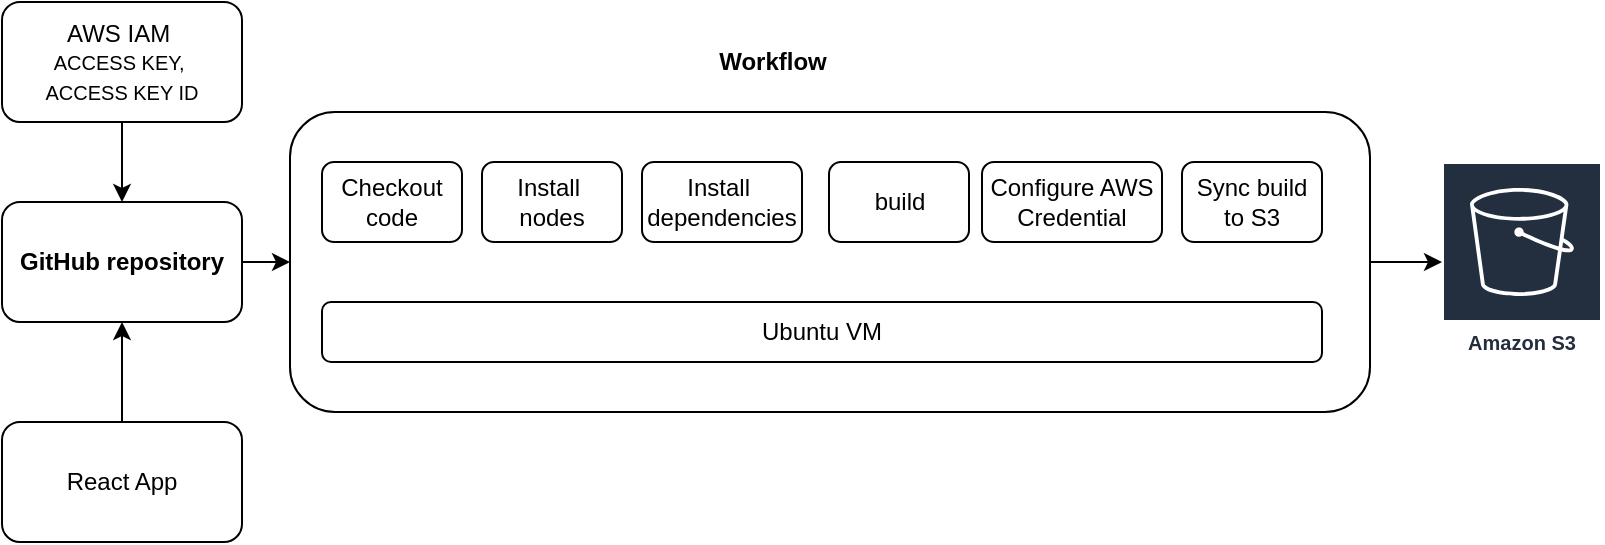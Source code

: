 <mxfile version="27.1.6">
  <diagram name="Page-1" id="J5-rP4-cnS5GMUFK8XIb">
    <mxGraphModel dx="872" dy="507" grid="1" gridSize="10" guides="1" tooltips="1" connect="1" arrows="1" fold="1" page="1" pageScale="1" pageWidth="827" pageHeight="1169" math="0" shadow="0">
      <root>
        <mxCell id="0" />
        <mxCell id="1" parent="0" />
        <mxCell id="shD59XOMQyAVOaGfIXMx-22" value="" style="edgeStyle=orthogonalEdgeStyle;rounded=0;orthogonalLoop=1;jettySize=auto;html=1;" edge="1" parent="1" source="shD59XOMQyAVOaGfIXMx-2" target="shD59XOMQyAVOaGfIXMx-18">
          <mxGeometry relative="1" as="geometry" />
        </mxCell>
        <mxCell id="shD59XOMQyAVOaGfIXMx-2" value="&lt;b&gt;GitHub repository&lt;/b&gt;" style="rounded=1;whiteSpace=wrap;html=1;" vertex="1" parent="1">
          <mxGeometry y="200" width="120" height="60" as="geometry" />
        </mxCell>
        <mxCell id="shD59XOMQyAVOaGfIXMx-6" style="edgeStyle=orthogonalEdgeStyle;rounded=0;orthogonalLoop=1;jettySize=auto;html=1;exitX=0.5;exitY=0;exitDx=0;exitDy=0;entryX=0.5;entryY=1;entryDx=0;entryDy=0;" edge="1" parent="1" source="shD59XOMQyAVOaGfIXMx-3" target="shD59XOMQyAVOaGfIXMx-2">
          <mxGeometry relative="1" as="geometry" />
        </mxCell>
        <mxCell id="shD59XOMQyAVOaGfIXMx-3" value="React App" style="rounded=1;whiteSpace=wrap;html=1;" vertex="1" parent="1">
          <mxGeometry y="310" width="120" height="60" as="geometry" />
        </mxCell>
        <mxCell id="shD59XOMQyAVOaGfIXMx-7" value="" style="edgeStyle=orthogonalEdgeStyle;rounded=0;orthogonalLoop=1;jettySize=auto;html=1;" edge="1" parent="1" source="shD59XOMQyAVOaGfIXMx-4" target="shD59XOMQyAVOaGfIXMx-2">
          <mxGeometry relative="1" as="geometry" />
        </mxCell>
        <mxCell id="shD59XOMQyAVOaGfIXMx-4" value="AWS IAM&amp;nbsp;&lt;div&gt;&lt;font style=&quot;font-size: 10px;&quot;&gt;ACCESS KEY,&amp;nbsp;&lt;/font&gt;&lt;/div&gt;&lt;div&gt;&lt;font style=&quot;font-size: 10px;&quot;&gt;ACCESS KEY ID&lt;/font&gt;&lt;/div&gt;" style="rounded=1;whiteSpace=wrap;html=1;" vertex="1" parent="1">
          <mxGeometry y="100" width="120" height="60" as="geometry" />
        </mxCell>
        <mxCell id="shD59XOMQyAVOaGfIXMx-8" value="Checkout code" style="rounded=1;whiteSpace=wrap;html=1;" vertex="1" parent="1">
          <mxGeometry x="160" y="180" width="70" height="40" as="geometry" />
        </mxCell>
        <mxCell id="shD59XOMQyAVOaGfIXMx-13" value="Install&amp;nbsp;&lt;div&gt;nodes&lt;/div&gt;" style="rounded=1;whiteSpace=wrap;html=1;" vertex="1" parent="1">
          <mxGeometry x="240" y="180" width="70" height="40" as="geometry" />
        </mxCell>
        <mxCell id="shD59XOMQyAVOaGfIXMx-14" value="Install&amp;nbsp;&lt;div&gt;dependencies&lt;/div&gt;" style="rounded=1;whiteSpace=wrap;html=1;" vertex="1" parent="1">
          <mxGeometry x="320" y="180" width="80" height="40" as="geometry" />
        </mxCell>
        <mxCell id="shD59XOMQyAVOaGfIXMx-15" value="build" style="rounded=1;whiteSpace=wrap;html=1;" vertex="1" parent="1">
          <mxGeometry x="413.5" y="180" width="70" height="40" as="geometry" />
        </mxCell>
        <mxCell id="shD59XOMQyAVOaGfIXMx-16" value="Configure AWS&lt;div&gt;Credential&lt;/div&gt;" style="rounded=1;whiteSpace=wrap;html=1;" vertex="1" parent="1">
          <mxGeometry x="490" y="180" width="90" height="40" as="geometry" />
        </mxCell>
        <mxCell id="shD59XOMQyAVOaGfIXMx-17" value="Sync build to S3" style="rounded=1;whiteSpace=wrap;html=1;" vertex="1" parent="1">
          <mxGeometry x="590" y="180" width="70" height="40" as="geometry" />
        </mxCell>
        <mxCell id="shD59XOMQyAVOaGfIXMx-25" value="" style="edgeStyle=orthogonalEdgeStyle;rounded=0;orthogonalLoop=1;jettySize=auto;html=1;" edge="1" parent="1" source="shD59XOMQyAVOaGfIXMx-18" target="shD59XOMQyAVOaGfIXMx-19">
          <mxGeometry relative="1" as="geometry" />
        </mxCell>
        <mxCell id="shD59XOMQyAVOaGfIXMx-18" value="" style="rounded=1;whiteSpace=wrap;html=1;fillColor=none;" vertex="1" parent="1">
          <mxGeometry x="144" y="155" width="540" height="150" as="geometry" />
        </mxCell>
        <mxCell id="shD59XOMQyAVOaGfIXMx-19" value="Amazon S3" style="sketch=0;outlineConnect=0;fontColor=#232F3E;gradientColor=none;strokeColor=#ffffff;fillColor=#232F3E;dashed=0;verticalLabelPosition=middle;verticalAlign=bottom;align=center;html=1;whiteSpace=wrap;fontSize=10;fontStyle=1;spacing=3;shape=mxgraph.aws4.productIcon;prIcon=mxgraph.aws4.s3;" vertex="1" parent="1">
          <mxGeometry x="720" y="180" width="80" height="100" as="geometry" />
        </mxCell>
        <mxCell id="shD59XOMQyAVOaGfIXMx-23" value="Ubuntu VM" style="rounded=1;whiteSpace=wrap;html=1;" vertex="1" parent="1">
          <mxGeometry x="160" y="250" width="500" height="30" as="geometry" />
        </mxCell>
        <mxCell id="shD59XOMQyAVOaGfIXMx-24" value="&lt;b&gt;Workflow&lt;/b&gt;" style="text;html=1;align=center;verticalAlign=middle;resizable=0;points=[];autosize=1;strokeColor=none;fillColor=none;" vertex="1" parent="1">
          <mxGeometry x="345" y="115" width="80" height="30" as="geometry" />
        </mxCell>
      </root>
    </mxGraphModel>
  </diagram>
</mxfile>
